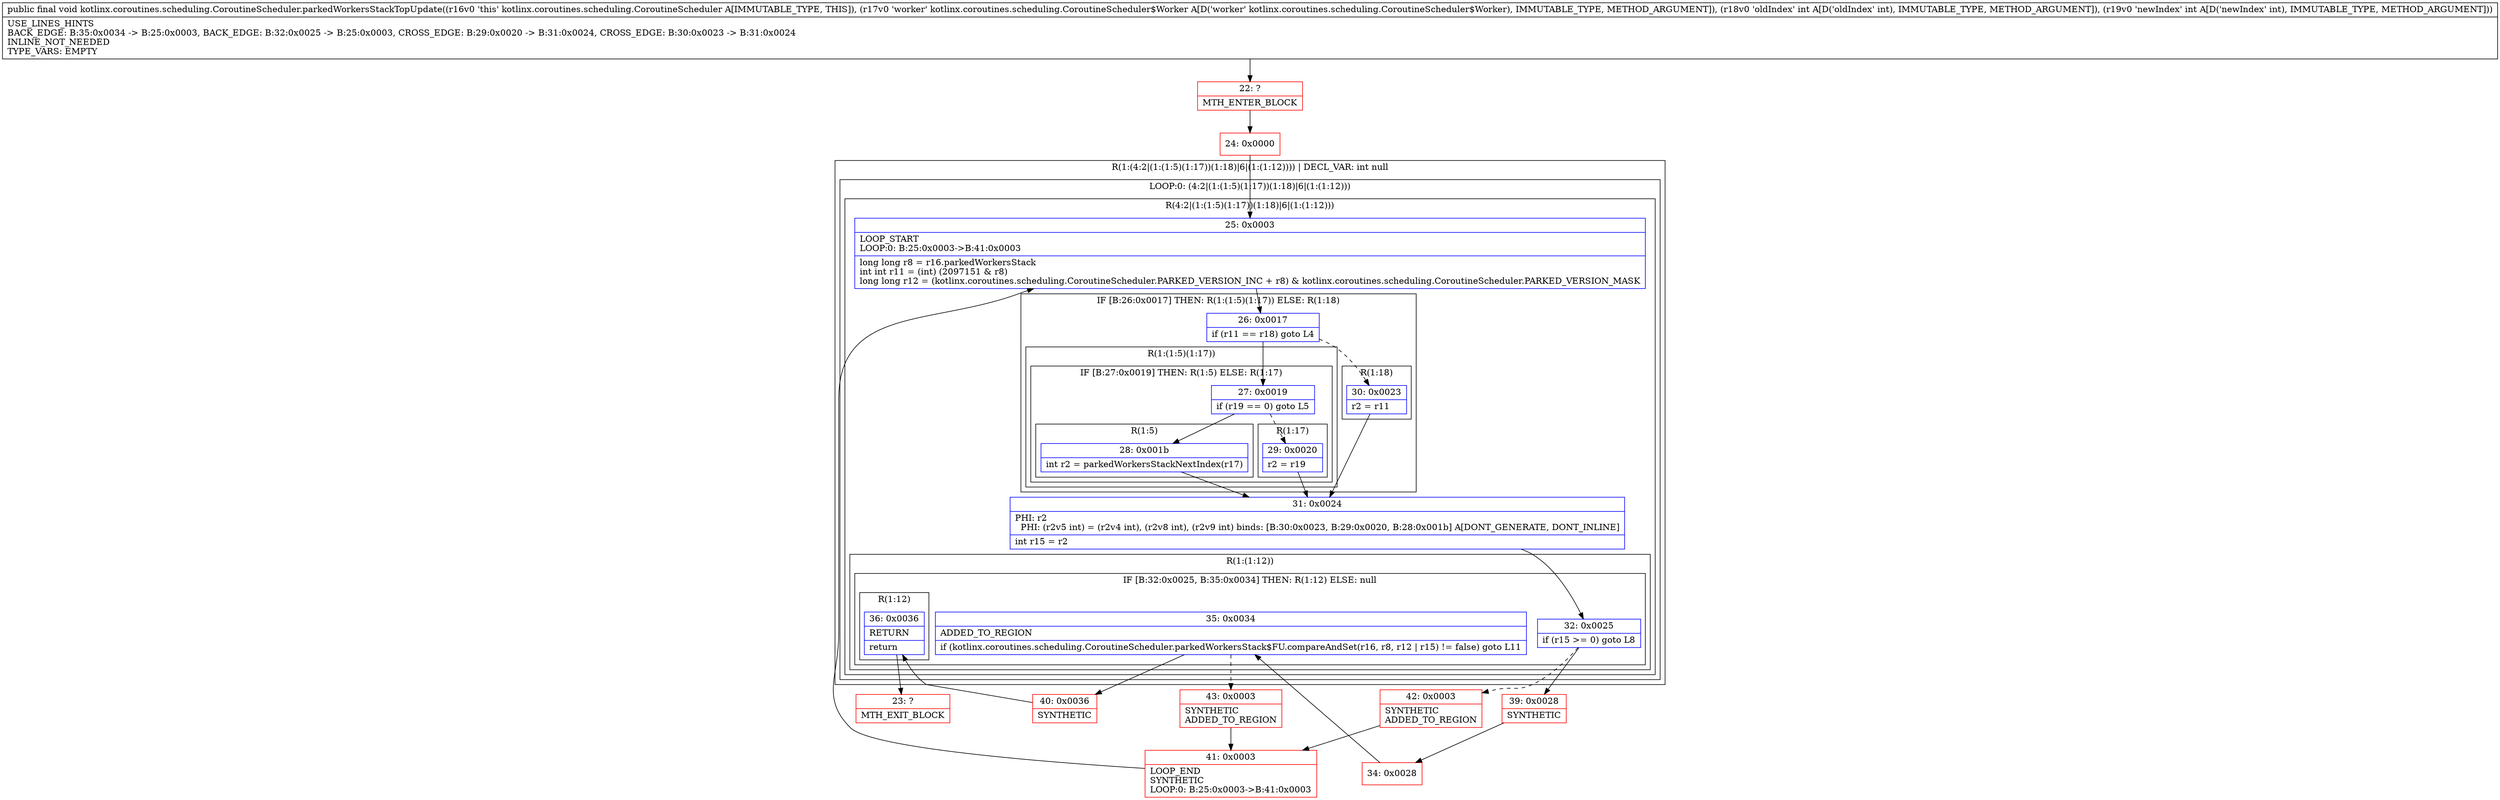 digraph "CFG forkotlinx.coroutines.scheduling.CoroutineScheduler.parkedWorkersStackTopUpdate(Lkotlinx\/coroutines\/scheduling\/CoroutineScheduler$Worker;II)V" {
subgraph cluster_Region_685125508 {
label = "R(1:(4:2|(1:(1:5)(1:17))(1:18)|6|(1:(1:12)))) | DECL_VAR: int null\l";
node [shape=record,color=blue];
subgraph cluster_LoopRegion_1017056392 {
label = "LOOP:0: (4:2|(1:(1:5)(1:17))(1:18)|6|(1:(1:12)))";
node [shape=record,color=blue];
subgraph cluster_Region_500619287 {
label = "R(4:2|(1:(1:5)(1:17))(1:18)|6|(1:(1:12)))";
node [shape=record,color=blue];
Node_25 [shape=record,label="{25\:\ 0x0003|LOOP_START\lLOOP:0: B:25:0x0003\-\>B:41:0x0003\l|long long r8 = r16.parkedWorkersStack\lint int r11 = (int) (2097151 & r8)\llong long r12 = (kotlinx.coroutines.scheduling.CoroutineScheduler.PARKED_VERSION_INC + r8) & kotlinx.coroutines.scheduling.CoroutineScheduler.PARKED_VERSION_MASK\l}"];
subgraph cluster_IfRegion_1850987329 {
label = "IF [B:26:0x0017] THEN: R(1:(1:5)(1:17)) ELSE: R(1:18)";
node [shape=record,color=blue];
Node_26 [shape=record,label="{26\:\ 0x0017|if (r11 == r18) goto L4\l}"];
subgraph cluster_Region_583312059 {
label = "R(1:(1:5)(1:17))";
node [shape=record,color=blue];
subgraph cluster_IfRegion_112322005 {
label = "IF [B:27:0x0019] THEN: R(1:5) ELSE: R(1:17)";
node [shape=record,color=blue];
Node_27 [shape=record,label="{27\:\ 0x0019|if (r19 == 0) goto L5\l}"];
subgraph cluster_Region_140303697 {
label = "R(1:5)";
node [shape=record,color=blue];
Node_28 [shape=record,label="{28\:\ 0x001b|int r2 = parkedWorkersStackNextIndex(r17)\l}"];
}
subgraph cluster_Region_1470037597 {
label = "R(1:17)";
node [shape=record,color=blue];
Node_29 [shape=record,label="{29\:\ 0x0020|r2 = r19\l}"];
}
}
}
subgraph cluster_Region_2091091902 {
label = "R(1:18)";
node [shape=record,color=blue];
Node_30 [shape=record,label="{30\:\ 0x0023|r2 = r11\l}"];
}
}
Node_31 [shape=record,label="{31\:\ 0x0024|PHI: r2 \l  PHI: (r2v5 int) = (r2v4 int), (r2v8 int), (r2v9 int) binds: [B:30:0x0023, B:29:0x0020, B:28:0x001b] A[DONT_GENERATE, DONT_INLINE]\l|int r15 = r2\l}"];
subgraph cluster_Region_520241288 {
label = "R(1:(1:12))";
node [shape=record,color=blue];
subgraph cluster_IfRegion_553643083 {
label = "IF [B:32:0x0025, B:35:0x0034] THEN: R(1:12) ELSE: null";
node [shape=record,color=blue];
Node_32 [shape=record,label="{32\:\ 0x0025|if (r15 \>= 0) goto L8\l}"];
Node_35 [shape=record,label="{35\:\ 0x0034|ADDED_TO_REGION\l|if (kotlinx.coroutines.scheduling.CoroutineScheduler.parkedWorkersStack$FU.compareAndSet(r16, r8, r12 \| r15) != false) goto L11\l}"];
subgraph cluster_Region_1539175596 {
label = "R(1:12)";
node [shape=record,color=blue];
Node_36 [shape=record,label="{36\:\ 0x0036|RETURN\l|return\l}"];
}
}
}
}
}
}
Node_22 [shape=record,color=red,label="{22\:\ ?|MTH_ENTER_BLOCK\l}"];
Node_24 [shape=record,color=red,label="{24\:\ 0x0000}"];
Node_39 [shape=record,color=red,label="{39\:\ 0x0028|SYNTHETIC\l}"];
Node_34 [shape=record,color=red,label="{34\:\ 0x0028}"];
Node_40 [shape=record,color=red,label="{40\:\ 0x0036|SYNTHETIC\l}"];
Node_23 [shape=record,color=red,label="{23\:\ ?|MTH_EXIT_BLOCK\l}"];
Node_43 [shape=record,color=red,label="{43\:\ 0x0003|SYNTHETIC\lADDED_TO_REGION\l}"];
Node_41 [shape=record,color=red,label="{41\:\ 0x0003|LOOP_END\lSYNTHETIC\lLOOP:0: B:25:0x0003\-\>B:41:0x0003\l}"];
Node_42 [shape=record,color=red,label="{42\:\ 0x0003|SYNTHETIC\lADDED_TO_REGION\l}"];
MethodNode[shape=record,label="{public final void kotlinx.coroutines.scheduling.CoroutineScheduler.parkedWorkersStackTopUpdate((r16v0 'this' kotlinx.coroutines.scheduling.CoroutineScheduler A[IMMUTABLE_TYPE, THIS]), (r17v0 'worker' kotlinx.coroutines.scheduling.CoroutineScheduler$Worker A[D('worker' kotlinx.coroutines.scheduling.CoroutineScheduler$Worker), IMMUTABLE_TYPE, METHOD_ARGUMENT]), (r18v0 'oldIndex' int A[D('oldIndex' int), IMMUTABLE_TYPE, METHOD_ARGUMENT]), (r19v0 'newIndex' int A[D('newIndex' int), IMMUTABLE_TYPE, METHOD_ARGUMENT]))  | USE_LINES_HINTS\lBACK_EDGE: B:35:0x0034 \-\> B:25:0x0003, BACK_EDGE: B:32:0x0025 \-\> B:25:0x0003, CROSS_EDGE: B:29:0x0020 \-\> B:31:0x0024, CROSS_EDGE: B:30:0x0023 \-\> B:31:0x0024\lINLINE_NOT_NEEDED\lTYPE_VARS: EMPTY\l}"];
MethodNode -> Node_22;Node_25 -> Node_26;
Node_26 -> Node_27;
Node_26 -> Node_30[style=dashed];
Node_27 -> Node_28;
Node_27 -> Node_29[style=dashed];
Node_28 -> Node_31;
Node_29 -> Node_31;
Node_30 -> Node_31;
Node_31 -> Node_32;
Node_32 -> Node_39;
Node_32 -> Node_42[style=dashed];
Node_35 -> Node_40;
Node_35 -> Node_43[style=dashed];
Node_36 -> Node_23;
Node_22 -> Node_24;
Node_24 -> Node_25;
Node_39 -> Node_34;
Node_34 -> Node_35;
Node_40 -> Node_36;
Node_43 -> Node_41;
Node_41 -> Node_25;
Node_42 -> Node_41;
}

